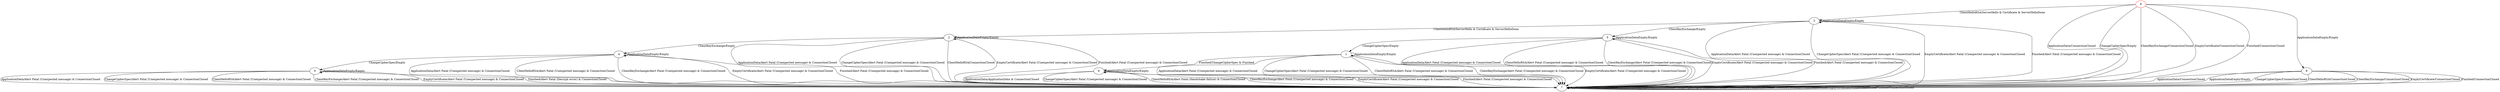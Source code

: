digraph {
9 [color="red"]
0
1
2
3
4
5
6
7
8
9 -> 7 [label="ApplicationData/ConnectionClosed"]
9 -> 8 [label="ApplicationDataEmpty/Empty"]
9 -> 7 [label="ChangeCipherSpec/Empty"]
9 -> 3 [label="ClientHelloRSA/ServerHello & Certificate & ServerHelloDone"]
9 -> 7 [label="ClientKeyExchange/ConnectionClosed"]
9 -> 7 [label="EmptyCertificate/ConnectionClosed"]
9 -> 7 [label="Finished/ConnectionClosed"]
0 -> 7 [label="ApplicationData/Alert Fatal (Unexpected message) & ConnectionClosed"]
0 -> 0 [label="ApplicationDataEmpty/Empty"]
0 -> 7 [label="ChangeCipherSpec/Alert Fatal (Unexpected message) & ConnectionClosed"]
0 -> 7 [label="ClientHelloRSA/Alert Fatal (Unexpected message) & ConnectionClosed"]
0 -> 7 [label="ClientKeyExchange/Alert Fatal (Unexpected message) & ConnectionClosed"]
0 -> 7 [label="EmptyCertificate/Alert Fatal (Unexpected message) & ConnectionClosed"]
0 -> 7 [label="Finished/Alert Fatal (Decrypt error) & ConnectionClosed"]
1 -> 7 [label="ApplicationData/Alert Fatal (Unexpected message) & ConnectionClosed"]
1 -> 1 [label="ApplicationDataEmpty/Empty"]
1 -> 7 [label="ChangeCipherSpec/Alert Fatal (Unexpected message) & ConnectionClosed"]
1 -> 7 [label="ClientHelloRSA/Alert Fatal (Unexpected message) & ConnectionClosed"]
1 -> 7 [label="ClientKeyExchange/Alert Fatal (Unexpected message) & ConnectionClosed"]
1 -> 7 [label="EmptyCertificate/Alert Fatal (Unexpected message) & ConnectionClosed"]
1 -> 6 [label="Finished/ChangeCipherSpec & Finished"]
2 -> 7 [label="ApplicationData/Alert Fatal (Unexpected message) & ConnectionClosed"]
2 -> 2 [label="ApplicationDataEmpty/Empty"]
2 -> 7 [label="ChangeCipherSpec/Alert Fatal (Unexpected message) & ConnectionClosed"]
2 -> 7 [label="ClientHelloRSA/ConnectionClosed"]
2 -> 4 [label="ClientKeyExchange/Empty"]
2 -> 7 [label="EmptyCertificate/Alert Fatal (Unexpected message) & ConnectionClosed"]
2 -> 7 [label="Finished/Alert Fatal (Unexpected message) & ConnectionClosed"]
3 -> 7 [label="ApplicationData/Alert Fatal (Unexpected message) & ConnectionClosed"]
3 -> 3 [label="ApplicationDataEmpty/Empty"]
3 -> 7 [label="ChangeCipherSpec/Alert Fatal (Unexpected message) & ConnectionClosed"]
3 -> 2 [label="ClientHelloRSA/ServerHello & Certificate & ServerHelloDone"]
3 -> 5 [label="ClientKeyExchange/Empty"]
3 -> 7 [label="EmptyCertificate/Alert Fatal (Unexpected message) & ConnectionClosed"]
3 -> 7 [label="Finished/Alert Fatal (Unexpected message) & ConnectionClosed"]
4 -> 7 [label="ApplicationData/Alert Fatal (Unexpected message) & ConnectionClosed"]
4 -> 4 [label="ApplicationDataEmpty/Empty"]
4 -> 0 [label="ChangeCipherSpec/Empty"]
4 -> 7 [label="ClientHelloRSA/Alert Fatal (Unexpected message) & ConnectionClosed"]
4 -> 7 [label="ClientKeyExchange/Alert Fatal (Unexpected message) & ConnectionClosed"]
4 -> 7 [label="EmptyCertificate/Alert Fatal (Unexpected message) & ConnectionClosed"]
4 -> 7 [label="Finished/Alert Fatal (Unexpected message) & ConnectionClosed"]
5 -> 7 [label="ApplicationData/Alert Fatal (Unexpected message) & ConnectionClosed"]
5 -> 5 [label="ApplicationDataEmpty/Empty"]
5 -> 1 [label="ChangeCipherSpec/Empty"]
5 -> 7 [label="ClientHelloRSA/Alert Fatal (Unexpected message) & ConnectionClosed"]
5 -> 7 [label="ClientKeyExchange/Alert Fatal (Unexpected message) & ConnectionClosed"]
5 -> 7 [label="EmptyCertificate/Alert Fatal (Unexpected message) & ConnectionClosed"]
5 -> 7 [label="Finished/Alert Fatal (Unexpected message) & ConnectionClosed"]
6 -> 7 [label="ApplicationData/ApplicationData & ConnectionClosed"]
6 -> 6 [label="ApplicationDataEmpty/Empty"]
6 -> 7 [label="ChangeCipherSpec/Alert Fatal (Unexpected message) & ConnectionClosed"]
6 -> 7 [label="ClientHelloRSA/Alert Fatal (Handshake failure) & ConnectionClosed"]
6 -> 7 [label="ClientKeyExchange/Alert Fatal (Unexpected message) & ConnectionClosed"]
6 -> 7 [label="EmptyCertificate/Alert Fatal (Unexpected message) & ConnectionClosed"]
6 -> 7 [label="Finished/Alert Fatal (Unexpected message) & ConnectionClosed"]
7 -> 7 [label="ApplicationData/ConnectionClosed"]
7 -> 7 [label="ApplicationDataEmpty/ConnectionClosed"]
7 -> 7 [label="ChangeCipherSpec/ConnectionClosed"]
7 -> 7 [label="ClientHelloRSA/ConnectionClosed"]
7 -> 7 [label="ClientKeyExchange/ConnectionClosed"]
7 -> 7 [label="EmptyCertificate/ConnectionClosed"]
7 -> 7 [label="Finished/ConnectionClosed"]
8 -> 7 [label="ApplicationData/ConnectionClosed"]
8 -> 7 [label="ApplicationDataEmpty/Empty"]
8 -> 7 [label="ChangeCipherSpec/ConnectionClosed"]
8 -> 7 [label="ClientHelloRSA/ConnectionClosed"]
8 -> 7 [label="ClientKeyExchange/ConnectionClosed"]
8 -> 7 [label="EmptyCertificate/ConnectionClosed"]
8 -> 7 [label="Finished/ConnectionClosed"]
}
